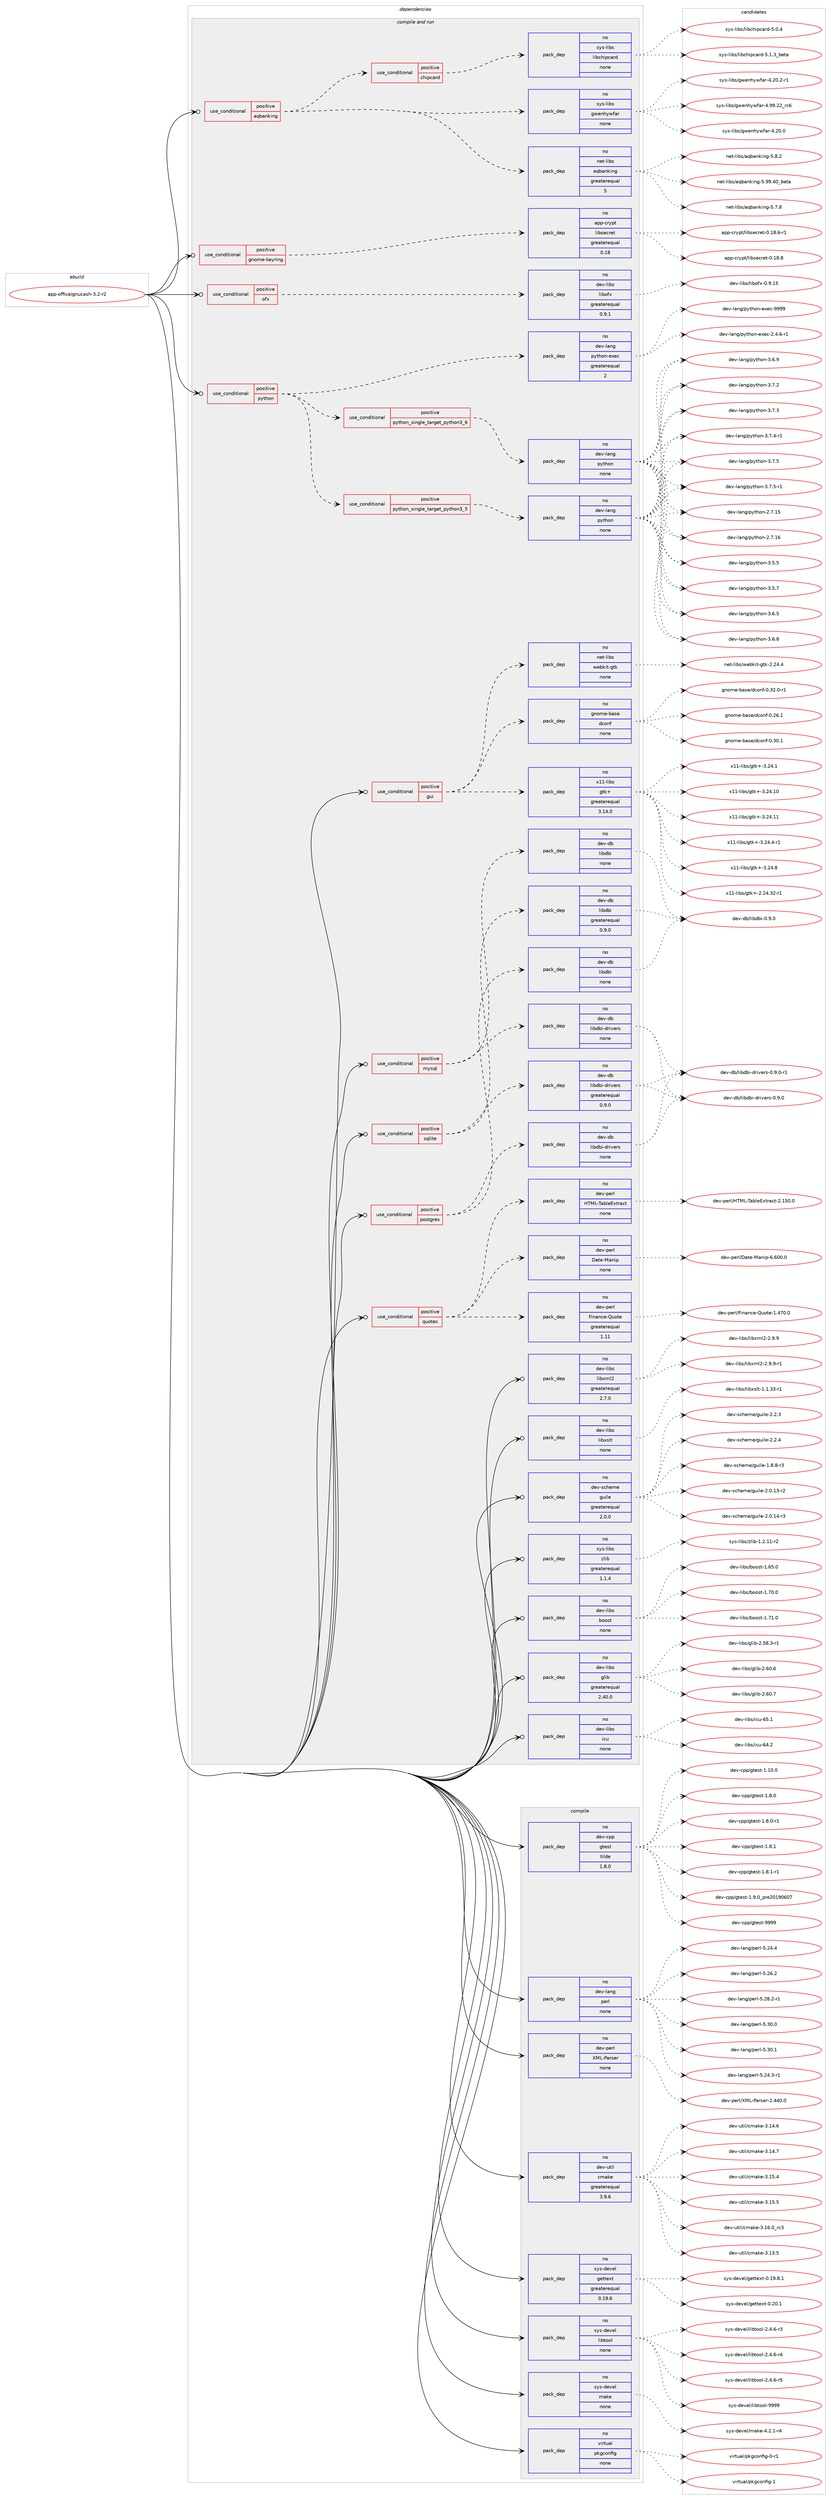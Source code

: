 digraph prolog {

# *************
# Graph options
# *************

newrank=true;
concentrate=true;
compound=true;
graph [rankdir=LR,fontname=Helvetica,fontsize=10,ranksep=1.5];#, ranksep=2.5, nodesep=0.2];
edge  [arrowhead=vee];
node  [fontname=Helvetica,fontsize=10];

# **********
# The ebuild
# **********

subgraph cluster_leftcol {
color=gray;
rank=same;
label=<<i>ebuild</i>>;
id [label="app-office/gnucash-3.2-r2", color=red, width=4, href="../app-office/gnucash-3.2-r2.svg"];
}

# ****************
# The dependencies
# ****************

subgraph cluster_midcol {
color=gray;
label=<<i>dependencies</i>>;
subgraph cluster_compile {
fillcolor="#eeeeee";
style=filled;
label=<<i>compile</i>>;
subgraph pack372991 {
dependency501937 [label=<<TABLE BORDER="0" CELLBORDER="1" CELLSPACING="0" CELLPADDING="4" WIDTH="220"><TR><TD ROWSPAN="6" CELLPADDING="30">pack_dep</TD></TR><TR><TD WIDTH="110">no</TD></TR><TR><TD>dev-cpp</TD></TR><TR><TD>gtest</TD></TR><TR><TD>tilde</TD></TR><TR><TD>1.8.0</TD></TR></TABLE>>, shape=none, color=blue];
}
id:e -> dependency501937:w [weight=20,style="solid",arrowhead="vee"];
subgraph pack372992 {
dependency501938 [label=<<TABLE BORDER="0" CELLBORDER="1" CELLSPACING="0" CELLPADDING="4" WIDTH="220"><TR><TD ROWSPAN="6" CELLPADDING="30">pack_dep</TD></TR><TR><TD WIDTH="110">no</TD></TR><TR><TD>dev-lang</TD></TR><TR><TD>perl</TD></TR><TR><TD>none</TD></TR><TR><TD></TD></TR></TABLE>>, shape=none, color=blue];
}
id:e -> dependency501938:w [weight=20,style="solid",arrowhead="vee"];
subgraph pack372993 {
dependency501939 [label=<<TABLE BORDER="0" CELLBORDER="1" CELLSPACING="0" CELLPADDING="4" WIDTH="220"><TR><TD ROWSPAN="6" CELLPADDING="30">pack_dep</TD></TR><TR><TD WIDTH="110">no</TD></TR><TR><TD>dev-perl</TD></TR><TR><TD>XML-Parser</TD></TR><TR><TD>none</TD></TR><TR><TD></TD></TR></TABLE>>, shape=none, color=blue];
}
id:e -> dependency501939:w [weight=20,style="solid",arrowhead="vee"];
subgraph pack372994 {
dependency501940 [label=<<TABLE BORDER="0" CELLBORDER="1" CELLSPACING="0" CELLPADDING="4" WIDTH="220"><TR><TD ROWSPAN="6" CELLPADDING="30">pack_dep</TD></TR><TR><TD WIDTH="110">no</TD></TR><TR><TD>dev-util</TD></TR><TR><TD>cmake</TD></TR><TR><TD>greaterequal</TD></TR><TR><TD>3.9.6</TD></TR></TABLE>>, shape=none, color=blue];
}
id:e -> dependency501940:w [weight=20,style="solid",arrowhead="vee"];
subgraph pack372995 {
dependency501941 [label=<<TABLE BORDER="0" CELLBORDER="1" CELLSPACING="0" CELLPADDING="4" WIDTH="220"><TR><TD ROWSPAN="6" CELLPADDING="30">pack_dep</TD></TR><TR><TD WIDTH="110">no</TD></TR><TR><TD>sys-devel</TD></TR><TR><TD>gettext</TD></TR><TR><TD>greaterequal</TD></TR><TR><TD>0.19.6</TD></TR></TABLE>>, shape=none, color=blue];
}
id:e -> dependency501941:w [weight=20,style="solid",arrowhead="vee"];
subgraph pack372996 {
dependency501942 [label=<<TABLE BORDER="0" CELLBORDER="1" CELLSPACING="0" CELLPADDING="4" WIDTH="220"><TR><TD ROWSPAN="6" CELLPADDING="30">pack_dep</TD></TR><TR><TD WIDTH="110">no</TD></TR><TR><TD>sys-devel</TD></TR><TR><TD>libtool</TD></TR><TR><TD>none</TD></TR><TR><TD></TD></TR></TABLE>>, shape=none, color=blue];
}
id:e -> dependency501942:w [weight=20,style="solid",arrowhead="vee"];
subgraph pack372997 {
dependency501943 [label=<<TABLE BORDER="0" CELLBORDER="1" CELLSPACING="0" CELLPADDING="4" WIDTH="220"><TR><TD ROWSPAN="6" CELLPADDING="30">pack_dep</TD></TR><TR><TD WIDTH="110">no</TD></TR><TR><TD>sys-devel</TD></TR><TR><TD>make</TD></TR><TR><TD>none</TD></TR><TR><TD></TD></TR></TABLE>>, shape=none, color=blue];
}
id:e -> dependency501943:w [weight=20,style="solid",arrowhead="vee"];
subgraph pack372998 {
dependency501944 [label=<<TABLE BORDER="0" CELLBORDER="1" CELLSPACING="0" CELLPADDING="4" WIDTH="220"><TR><TD ROWSPAN="6" CELLPADDING="30">pack_dep</TD></TR><TR><TD WIDTH="110">no</TD></TR><TR><TD>virtual</TD></TR><TR><TD>pkgconfig</TD></TR><TR><TD>none</TD></TR><TR><TD></TD></TR></TABLE>>, shape=none, color=blue];
}
id:e -> dependency501944:w [weight=20,style="solid",arrowhead="vee"];
}
subgraph cluster_compileandrun {
fillcolor="#eeeeee";
style=filled;
label=<<i>compile and run</i>>;
subgraph cond119867 {
dependency501945 [label=<<TABLE BORDER="0" CELLBORDER="1" CELLSPACING="0" CELLPADDING="4"><TR><TD ROWSPAN="3" CELLPADDING="10">use_conditional</TD></TR><TR><TD>positive</TD></TR><TR><TD>aqbanking</TD></TR></TABLE>>, shape=none, color=red];
subgraph pack372999 {
dependency501946 [label=<<TABLE BORDER="0" CELLBORDER="1" CELLSPACING="0" CELLPADDING="4" WIDTH="220"><TR><TD ROWSPAN="6" CELLPADDING="30">pack_dep</TD></TR><TR><TD WIDTH="110">no</TD></TR><TR><TD>net-libs</TD></TR><TR><TD>aqbanking</TD></TR><TR><TD>greaterequal</TD></TR><TR><TD>5</TD></TR></TABLE>>, shape=none, color=blue];
}
dependency501945:e -> dependency501946:w [weight=20,style="dashed",arrowhead="vee"];
subgraph pack373000 {
dependency501947 [label=<<TABLE BORDER="0" CELLBORDER="1" CELLSPACING="0" CELLPADDING="4" WIDTH="220"><TR><TD ROWSPAN="6" CELLPADDING="30">pack_dep</TD></TR><TR><TD WIDTH="110">no</TD></TR><TR><TD>sys-libs</TD></TR><TR><TD>gwenhywfar</TD></TR><TR><TD>none</TD></TR><TR><TD></TD></TR></TABLE>>, shape=none, color=blue];
}
dependency501945:e -> dependency501947:w [weight=20,style="dashed",arrowhead="vee"];
subgraph cond119868 {
dependency501948 [label=<<TABLE BORDER="0" CELLBORDER="1" CELLSPACING="0" CELLPADDING="4"><TR><TD ROWSPAN="3" CELLPADDING="10">use_conditional</TD></TR><TR><TD>positive</TD></TR><TR><TD>chipcard</TD></TR></TABLE>>, shape=none, color=red];
subgraph pack373001 {
dependency501949 [label=<<TABLE BORDER="0" CELLBORDER="1" CELLSPACING="0" CELLPADDING="4" WIDTH="220"><TR><TD ROWSPAN="6" CELLPADDING="30">pack_dep</TD></TR><TR><TD WIDTH="110">no</TD></TR><TR><TD>sys-libs</TD></TR><TR><TD>libchipcard</TD></TR><TR><TD>none</TD></TR><TR><TD></TD></TR></TABLE>>, shape=none, color=blue];
}
dependency501948:e -> dependency501949:w [weight=20,style="dashed",arrowhead="vee"];
}
dependency501945:e -> dependency501948:w [weight=20,style="dashed",arrowhead="vee"];
}
id:e -> dependency501945:w [weight=20,style="solid",arrowhead="odotvee"];
subgraph cond119869 {
dependency501950 [label=<<TABLE BORDER="0" CELLBORDER="1" CELLSPACING="0" CELLPADDING="4"><TR><TD ROWSPAN="3" CELLPADDING="10">use_conditional</TD></TR><TR><TD>positive</TD></TR><TR><TD>gnome-keyring</TD></TR></TABLE>>, shape=none, color=red];
subgraph pack373002 {
dependency501951 [label=<<TABLE BORDER="0" CELLBORDER="1" CELLSPACING="0" CELLPADDING="4" WIDTH="220"><TR><TD ROWSPAN="6" CELLPADDING="30">pack_dep</TD></TR><TR><TD WIDTH="110">no</TD></TR><TR><TD>app-crypt</TD></TR><TR><TD>libsecret</TD></TR><TR><TD>greaterequal</TD></TR><TR><TD>0.18</TD></TR></TABLE>>, shape=none, color=blue];
}
dependency501950:e -> dependency501951:w [weight=20,style="dashed",arrowhead="vee"];
}
id:e -> dependency501950:w [weight=20,style="solid",arrowhead="odotvee"];
subgraph cond119870 {
dependency501952 [label=<<TABLE BORDER="0" CELLBORDER="1" CELLSPACING="0" CELLPADDING="4"><TR><TD ROWSPAN="3" CELLPADDING="10">use_conditional</TD></TR><TR><TD>positive</TD></TR><TR><TD>gui</TD></TR></TABLE>>, shape=none, color=red];
subgraph pack373003 {
dependency501953 [label=<<TABLE BORDER="0" CELLBORDER="1" CELLSPACING="0" CELLPADDING="4" WIDTH="220"><TR><TD ROWSPAN="6" CELLPADDING="30">pack_dep</TD></TR><TR><TD WIDTH="110">no</TD></TR><TR><TD>gnome-base</TD></TR><TR><TD>dconf</TD></TR><TR><TD>none</TD></TR><TR><TD></TD></TR></TABLE>>, shape=none, color=blue];
}
dependency501952:e -> dependency501953:w [weight=20,style="dashed",arrowhead="vee"];
subgraph pack373004 {
dependency501954 [label=<<TABLE BORDER="0" CELLBORDER="1" CELLSPACING="0" CELLPADDING="4" WIDTH="220"><TR><TD ROWSPAN="6" CELLPADDING="30">pack_dep</TD></TR><TR><TD WIDTH="110">no</TD></TR><TR><TD>net-libs</TD></TR><TR><TD>webkit-gtk</TD></TR><TR><TD>none</TD></TR><TR><TD></TD></TR></TABLE>>, shape=none, color=blue];
}
dependency501952:e -> dependency501954:w [weight=20,style="dashed",arrowhead="vee"];
subgraph pack373005 {
dependency501955 [label=<<TABLE BORDER="0" CELLBORDER="1" CELLSPACING="0" CELLPADDING="4" WIDTH="220"><TR><TD ROWSPAN="6" CELLPADDING="30">pack_dep</TD></TR><TR><TD WIDTH="110">no</TD></TR><TR><TD>x11-libs</TD></TR><TR><TD>gtk+</TD></TR><TR><TD>greaterequal</TD></TR><TR><TD>3.14.0</TD></TR></TABLE>>, shape=none, color=blue];
}
dependency501952:e -> dependency501955:w [weight=20,style="dashed",arrowhead="vee"];
}
id:e -> dependency501952:w [weight=20,style="solid",arrowhead="odotvee"];
subgraph cond119871 {
dependency501956 [label=<<TABLE BORDER="0" CELLBORDER="1" CELLSPACING="0" CELLPADDING="4"><TR><TD ROWSPAN="3" CELLPADDING="10">use_conditional</TD></TR><TR><TD>positive</TD></TR><TR><TD>mysql</TD></TR></TABLE>>, shape=none, color=red];
subgraph pack373006 {
dependency501957 [label=<<TABLE BORDER="0" CELLBORDER="1" CELLSPACING="0" CELLPADDING="4" WIDTH="220"><TR><TD ROWSPAN="6" CELLPADDING="30">pack_dep</TD></TR><TR><TD WIDTH="110">no</TD></TR><TR><TD>dev-db</TD></TR><TR><TD>libdbi</TD></TR><TR><TD>none</TD></TR><TR><TD></TD></TR></TABLE>>, shape=none, color=blue];
}
dependency501956:e -> dependency501957:w [weight=20,style="dashed",arrowhead="vee"];
subgraph pack373007 {
dependency501958 [label=<<TABLE BORDER="0" CELLBORDER="1" CELLSPACING="0" CELLPADDING="4" WIDTH="220"><TR><TD ROWSPAN="6" CELLPADDING="30">pack_dep</TD></TR><TR><TD WIDTH="110">no</TD></TR><TR><TD>dev-db</TD></TR><TR><TD>libdbi-drivers</TD></TR><TR><TD>none</TD></TR><TR><TD></TD></TR></TABLE>>, shape=none, color=blue];
}
dependency501956:e -> dependency501958:w [weight=20,style="dashed",arrowhead="vee"];
}
id:e -> dependency501956:w [weight=20,style="solid",arrowhead="odotvee"];
subgraph cond119872 {
dependency501959 [label=<<TABLE BORDER="0" CELLBORDER="1" CELLSPACING="0" CELLPADDING="4"><TR><TD ROWSPAN="3" CELLPADDING="10">use_conditional</TD></TR><TR><TD>positive</TD></TR><TR><TD>ofx</TD></TR></TABLE>>, shape=none, color=red];
subgraph pack373008 {
dependency501960 [label=<<TABLE BORDER="0" CELLBORDER="1" CELLSPACING="0" CELLPADDING="4" WIDTH="220"><TR><TD ROWSPAN="6" CELLPADDING="30">pack_dep</TD></TR><TR><TD WIDTH="110">no</TD></TR><TR><TD>dev-libs</TD></TR><TR><TD>libofx</TD></TR><TR><TD>greaterequal</TD></TR><TR><TD>0.9.1</TD></TR></TABLE>>, shape=none, color=blue];
}
dependency501959:e -> dependency501960:w [weight=20,style="dashed",arrowhead="vee"];
}
id:e -> dependency501959:w [weight=20,style="solid",arrowhead="odotvee"];
subgraph cond119873 {
dependency501961 [label=<<TABLE BORDER="0" CELLBORDER="1" CELLSPACING="0" CELLPADDING="4"><TR><TD ROWSPAN="3" CELLPADDING="10">use_conditional</TD></TR><TR><TD>positive</TD></TR><TR><TD>postgres</TD></TR></TABLE>>, shape=none, color=red];
subgraph pack373009 {
dependency501962 [label=<<TABLE BORDER="0" CELLBORDER="1" CELLSPACING="0" CELLPADDING="4" WIDTH="220"><TR><TD ROWSPAN="6" CELLPADDING="30">pack_dep</TD></TR><TR><TD WIDTH="110">no</TD></TR><TR><TD>dev-db</TD></TR><TR><TD>libdbi</TD></TR><TR><TD>none</TD></TR><TR><TD></TD></TR></TABLE>>, shape=none, color=blue];
}
dependency501961:e -> dependency501962:w [weight=20,style="dashed",arrowhead="vee"];
subgraph pack373010 {
dependency501963 [label=<<TABLE BORDER="0" CELLBORDER="1" CELLSPACING="0" CELLPADDING="4" WIDTH="220"><TR><TD ROWSPAN="6" CELLPADDING="30">pack_dep</TD></TR><TR><TD WIDTH="110">no</TD></TR><TR><TD>dev-db</TD></TR><TR><TD>libdbi-drivers</TD></TR><TR><TD>none</TD></TR><TR><TD></TD></TR></TABLE>>, shape=none, color=blue];
}
dependency501961:e -> dependency501963:w [weight=20,style="dashed",arrowhead="vee"];
}
id:e -> dependency501961:w [weight=20,style="solid",arrowhead="odotvee"];
subgraph cond119874 {
dependency501964 [label=<<TABLE BORDER="0" CELLBORDER="1" CELLSPACING="0" CELLPADDING="4"><TR><TD ROWSPAN="3" CELLPADDING="10">use_conditional</TD></TR><TR><TD>positive</TD></TR><TR><TD>python</TD></TR></TABLE>>, shape=none, color=red];
subgraph cond119875 {
dependency501965 [label=<<TABLE BORDER="0" CELLBORDER="1" CELLSPACING="0" CELLPADDING="4"><TR><TD ROWSPAN="3" CELLPADDING="10">use_conditional</TD></TR><TR><TD>positive</TD></TR><TR><TD>python_single_target_python3_5</TD></TR></TABLE>>, shape=none, color=red];
subgraph pack373011 {
dependency501966 [label=<<TABLE BORDER="0" CELLBORDER="1" CELLSPACING="0" CELLPADDING="4" WIDTH="220"><TR><TD ROWSPAN="6" CELLPADDING="30">pack_dep</TD></TR><TR><TD WIDTH="110">no</TD></TR><TR><TD>dev-lang</TD></TR><TR><TD>python</TD></TR><TR><TD>none</TD></TR><TR><TD></TD></TR></TABLE>>, shape=none, color=blue];
}
dependency501965:e -> dependency501966:w [weight=20,style="dashed",arrowhead="vee"];
}
dependency501964:e -> dependency501965:w [weight=20,style="dashed",arrowhead="vee"];
subgraph cond119876 {
dependency501967 [label=<<TABLE BORDER="0" CELLBORDER="1" CELLSPACING="0" CELLPADDING="4"><TR><TD ROWSPAN="3" CELLPADDING="10">use_conditional</TD></TR><TR><TD>positive</TD></TR><TR><TD>python_single_target_python3_6</TD></TR></TABLE>>, shape=none, color=red];
subgraph pack373012 {
dependency501968 [label=<<TABLE BORDER="0" CELLBORDER="1" CELLSPACING="0" CELLPADDING="4" WIDTH="220"><TR><TD ROWSPAN="6" CELLPADDING="30">pack_dep</TD></TR><TR><TD WIDTH="110">no</TD></TR><TR><TD>dev-lang</TD></TR><TR><TD>python</TD></TR><TR><TD>none</TD></TR><TR><TD></TD></TR></TABLE>>, shape=none, color=blue];
}
dependency501967:e -> dependency501968:w [weight=20,style="dashed",arrowhead="vee"];
}
dependency501964:e -> dependency501967:w [weight=20,style="dashed",arrowhead="vee"];
subgraph pack373013 {
dependency501969 [label=<<TABLE BORDER="0" CELLBORDER="1" CELLSPACING="0" CELLPADDING="4" WIDTH="220"><TR><TD ROWSPAN="6" CELLPADDING="30">pack_dep</TD></TR><TR><TD WIDTH="110">no</TD></TR><TR><TD>dev-lang</TD></TR><TR><TD>python-exec</TD></TR><TR><TD>greaterequal</TD></TR><TR><TD>2</TD></TR></TABLE>>, shape=none, color=blue];
}
dependency501964:e -> dependency501969:w [weight=20,style="dashed",arrowhead="vee"];
}
id:e -> dependency501964:w [weight=20,style="solid",arrowhead="odotvee"];
subgraph cond119877 {
dependency501970 [label=<<TABLE BORDER="0" CELLBORDER="1" CELLSPACING="0" CELLPADDING="4"><TR><TD ROWSPAN="3" CELLPADDING="10">use_conditional</TD></TR><TR><TD>positive</TD></TR><TR><TD>quotes</TD></TR></TABLE>>, shape=none, color=red];
subgraph pack373014 {
dependency501971 [label=<<TABLE BORDER="0" CELLBORDER="1" CELLSPACING="0" CELLPADDING="4" WIDTH="220"><TR><TD ROWSPAN="6" CELLPADDING="30">pack_dep</TD></TR><TR><TD WIDTH="110">no</TD></TR><TR><TD>dev-perl</TD></TR><TR><TD>Finance-Quote</TD></TR><TR><TD>greaterequal</TD></TR><TR><TD>1.11</TD></TR></TABLE>>, shape=none, color=blue];
}
dependency501970:e -> dependency501971:w [weight=20,style="dashed",arrowhead="vee"];
subgraph pack373015 {
dependency501972 [label=<<TABLE BORDER="0" CELLBORDER="1" CELLSPACING="0" CELLPADDING="4" WIDTH="220"><TR><TD ROWSPAN="6" CELLPADDING="30">pack_dep</TD></TR><TR><TD WIDTH="110">no</TD></TR><TR><TD>dev-perl</TD></TR><TR><TD>Date-Manip</TD></TR><TR><TD>none</TD></TR><TR><TD></TD></TR></TABLE>>, shape=none, color=blue];
}
dependency501970:e -> dependency501972:w [weight=20,style="dashed",arrowhead="vee"];
subgraph pack373016 {
dependency501973 [label=<<TABLE BORDER="0" CELLBORDER="1" CELLSPACING="0" CELLPADDING="4" WIDTH="220"><TR><TD ROWSPAN="6" CELLPADDING="30">pack_dep</TD></TR><TR><TD WIDTH="110">no</TD></TR><TR><TD>dev-perl</TD></TR><TR><TD>HTML-TableExtract</TD></TR><TR><TD>none</TD></TR><TR><TD></TD></TR></TABLE>>, shape=none, color=blue];
}
dependency501970:e -> dependency501973:w [weight=20,style="dashed",arrowhead="vee"];
}
id:e -> dependency501970:w [weight=20,style="solid",arrowhead="odotvee"];
subgraph cond119878 {
dependency501974 [label=<<TABLE BORDER="0" CELLBORDER="1" CELLSPACING="0" CELLPADDING="4"><TR><TD ROWSPAN="3" CELLPADDING="10">use_conditional</TD></TR><TR><TD>positive</TD></TR><TR><TD>sqlite</TD></TR></TABLE>>, shape=none, color=red];
subgraph pack373017 {
dependency501975 [label=<<TABLE BORDER="0" CELLBORDER="1" CELLSPACING="0" CELLPADDING="4" WIDTH="220"><TR><TD ROWSPAN="6" CELLPADDING="30">pack_dep</TD></TR><TR><TD WIDTH="110">no</TD></TR><TR><TD>dev-db</TD></TR><TR><TD>libdbi</TD></TR><TR><TD>greaterequal</TD></TR><TR><TD>0.9.0</TD></TR></TABLE>>, shape=none, color=blue];
}
dependency501974:e -> dependency501975:w [weight=20,style="dashed",arrowhead="vee"];
subgraph pack373018 {
dependency501976 [label=<<TABLE BORDER="0" CELLBORDER="1" CELLSPACING="0" CELLPADDING="4" WIDTH="220"><TR><TD ROWSPAN="6" CELLPADDING="30">pack_dep</TD></TR><TR><TD WIDTH="110">no</TD></TR><TR><TD>dev-db</TD></TR><TR><TD>libdbi-drivers</TD></TR><TR><TD>greaterequal</TD></TR><TR><TD>0.9.0</TD></TR></TABLE>>, shape=none, color=blue];
}
dependency501974:e -> dependency501976:w [weight=20,style="dashed",arrowhead="vee"];
}
id:e -> dependency501974:w [weight=20,style="solid",arrowhead="odotvee"];
subgraph pack373019 {
dependency501977 [label=<<TABLE BORDER="0" CELLBORDER="1" CELLSPACING="0" CELLPADDING="4" WIDTH="220"><TR><TD ROWSPAN="6" CELLPADDING="30">pack_dep</TD></TR><TR><TD WIDTH="110">no</TD></TR><TR><TD>dev-libs</TD></TR><TR><TD>boost</TD></TR><TR><TD>none</TD></TR><TR><TD></TD></TR></TABLE>>, shape=none, color=blue];
}
id:e -> dependency501977:w [weight=20,style="solid",arrowhead="odotvee"];
subgraph pack373020 {
dependency501978 [label=<<TABLE BORDER="0" CELLBORDER="1" CELLSPACING="0" CELLPADDING="4" WIDTH="220"><TR><TD ROWSPAN="6" CELLPADDING="30">pack_dep</TD></TR><TR><TD WIDTH="110">no</TD></TR><TR><TD>dev-libs</TD></TR><TR><TD>glib</TD></TR><TR><TD>greaterequal</TD></TR><TR><TD>2.40.0</TD></TR></TABLE>>, shape=none, color=blue];
}
id:e -> dependency501978:w [weight=20,style="solid",arrowhead="odotvee"];
subgraph pack373021 {
dependency501979 [label=<<TABLE BORDER="0" CELLBORDER="1" CELLSPACING="0" CELLPADDING="4" WIDTH="220"><TR><TD ROWSPAN="6" CELLPADDING="30">pack_dep</TD></TR><TR><TD WIDTH="110">no</TD></TR><TR><TD>dev-libs</TD></TR><TR><TD>icu</TD></TR><TR><TD>none</TD></TR><TR><TD></TD></TR></TABLE>>, shape=none, color=blue];
}
id:e -> dependency501979:w [weight=20,style="solid",arrowhead="odotvee"];
subgraph pack373022 {
dependency501980 [label=<<TABLE BORDER="0" CELLBORDER="1" CELLSPACING="0" CELLPADDING="4" WIDTH="220"><TR><TD ROWSPAN="6" CELLPADDING="30">pack_dep</TD></TR><TR><TD WIDTH="110">no</TD></TR><TR><TD>dev-libs</TD></TR><TR><TD>libxml2</TD></TR><TR><TD>greaterequal</TD></TR><TR><TD>2.7.0</TD></TR></TABLE>>, shape=none, color=blue];
}
id:e -> dependency501980:w [weight=20,style="solid",arrowhead="odotvee"];
subgraph pack373023 {
dependency501981 [label=<<TABLE BORDER="0" CELLBORDER="1" CELLSPACING="0" CELLPADDING="4" WIDTH="220"><TR><TD ROWSPAN="6" CELLPADDING="30">pack_dep</TD></TR><TR><TD WIDTH="110">no</TD></TR><TR><TD>dev-libs</TD></TR><TR><TD>libxslt</TD></TR><TR><TD>none</TD></TR><TR><TD></TD></TR></TABLE>>, shape=none, color=blue];
}
id:e -> dependency501981:w [weight=20,style="solid",arrowhead="odotvee"];
subgraph pack373024 {
dependency501982 [label=<<TABLE BORDER="0" CELLBORDER="1" CELLSPACING="0" CELLPADDING="4" WIDTH="220"><TR><TD ROWSPAN="6" CELLPADDING="30">pack_dep</TD></TR><TR><TD WIDTH="110">no</TD></TR><TR><TD>dev-scheme</TD></TR><TR><TD>guile</TD></TR><TR><TD>greaterequal</TD></TR><TR><TD>2.0.0</TD></TR></TABLE>>, shape=none, color=blue];
}
id:e -> dependency501982:w [weight=20,style="solid",arrowhead="odotvee"];
subgraph pack373025 {
dependency501983 [label=<<TABLE BORDER="0" CELLBORDER="1" CELLSPACING="0" CELLPADDING="4" WIDTH="220"><TR><TD ROWSPAN="6" CELLPADDING="30">pack_dep</TD></TR><TR><TD WIDTH="110">no</TD></TR><TR><TD>sys-libs</TD></TR><TR><TD>zlib</TD></TR><TR><TD>greaterequal</TD></TR><TR><TD>1.1.4</TD></TR></TABLE>>, shape=none, color=blue];
}
id:e -> dependency501983:w [weight=20,style="solid",arrowhead="odotvee"];
}
subgraph cluster_run {
fillcolor="#eeeeee";
style=filled;
label=<<i>run</i>>;
}
}

# **************
# The candidates
# **************

subgraph cluster_choices {
rank=same;
color=gray;
label=<<i>candidates</i>>;

subgraph choice372991 {
color=black;
nodesep=1;
choice10010111845991121124710311610111511645494649484648 [label="dev-cpp/gtest-1.10.0", color=red, width=4,href="../dev-cpp/gtest-1.10.0.svg"];
choice100101118459911211247103116101115116454946564648 [label="dev-cpp/gtest-1.8.0", color=red, width=4,href="../dev-cpp/gtest-1.8.0.svg"];
choice1001011184599112112471031161011151164549465646484511449 [label="dev-cpp/gtest-1.8.0-r1", color=red, width=4,href="../dev-cpp/gtest-1.8.0-r1.svg"];
choice100101118459911211247103116101115116454946564649 [label="dev-cpp/gtest-1.8.1", color=red, width=4,href="../dev-cpp/gtest-1.8.1.svg"];
choice1001011184599112112471031161011151164549465646494511449 [label="dev-cpp/gtest-1.8.1-r1", color=red, width=4,href="../dev-cpp/gtest-1.8.1-r1.svg"];
choice100101118459911211247103116101115116454946574648951121141015048495748544855 [label="dev-cpp/gtest-1.9.0_pre20190607", color=red, width=4,href="../dev-cpp/gtest-1.9.0_pre20190607.svg"];
choice1001011184599112112471031161011151164557575757 [label="dev-cpp/gtest-9999", color=red, width=4,href="../dev-cpp/gtest-9999.svg"];
dependency501937:e -> choice10010111845991121124710311610111511645494649484648:w [style=dotted,weight="100"];
dependency501937:e -> choice100101118459911211247103116101115116454946564648:w [style=dotted,weight="100"];
dependency501937:e -> choice1001011184599112112471031161011151164549465646484511449:w [style=dotted,weight="100"];
dependency501937:e -> choice100101118459911211247103116101115116454946564649:w [style=dotted,weight="100"];
dependency501937:e -> choice1001011184599112112471031161011151164549465646494511449:w [style=dotted,weight="100"];
dependency501937:e -> choice100101118459911211247103116101115116454946574648951121141015048495748544855:w [style=dotted,weight="100"];
dependency501937:e -> choice1001011184599112112471031161011151164557575757:w [style=dotted,weight="100"];
}
subgraph choice372992 {
color=black;
nodesep=1;
choice100101118451089711010347112101114108455346505246514511449 [label="dev-lang/perl-5.24.3-r1", color=red, width=4,href="../dev-lang/perl-5.24.3-r1.svg"];
choice10010111845108971101034711210111410845534650524652 [label="dev-lang/perl-5.24.4", color=red, width=4,href="../dev-lang/perl-5.24.4.svg"];
choice10010111845108971101034711210111410845534650544650 [label="dev-lang/perl-5.26.2", color=red, width=4,href="../dev-lang/perl-5.26.2.svg"];
choice100101118451089711010347112101114108455346505646504511449 [label="dev-lang/perl-5.28.2-r1", color=red, width=4,href="../dev-lang/perl-5.28.2-r1.svg"];
choice10010111845108971101034711210111410845534651484648 [label="dev-lang/perl-5.30.0", color=red, width=4,href="../dev-lang/perl-5.30.0.svg"];
choice10010111845108971101034711210111410845534651484649 [label="dev-lang/perl-5.30.1", color=red, width=4,href="../dev-lang/perl-5.30.1.svg"];
dependency501938:e -> choice100101118451089711010347112101114108455346505246514511449:w [style=dotted,weight="100"];
dependency501938:e -> choice10010111845108971101034711210111410845534650524652:w [style=dotted,weight="100"];
dependency501938:e -> choice10010111845108971101034711210111410845534650544650:w [style=dotted,weight="100"];
dependency501938:e -> choice100101118451089711010347112101114108455346505646504511449:w [style=dotted,weight="100"];
dependency501938:e -> choice10010111845108971101034711210111410845534651484648:w [style=dotted,weight="100"];
dependency501938:e -> choice10010111845108971101034711210111410845534651484649:w [style=dotted,weight="100"];
}
subgraph choice372993 {
color=black;
nodesep=1;
choice10010111845112101114108478877764580971141151011144550465252484648 [label="dev-perl/XML-Parser-2.440.0", color=red, width=4,href="../dev-perl/XML-Parser-2.440.0.svg"];
dependency501939:e -> choice10010111845112101114108478877764580971141151011144550465252484648:w [style=dotted,weight="100"];
}
subgraph choice372994 {
color=black;
nodesep=1;
choice1001011184511711610510847991099710710145514649514653 [label="dev-util/cmake-3.13.5", color=red, width=4,href="../dev-util/cmake-3.13.5.svg"];
choice1001011184511711610510847991099710710145514649524654 [label="dev-util/cmake-3.14.6", color=red, width=4,href="../dev-util/cmake-3.14.6.svg"];
choice1001011184511711610510847991099710710145514649524655 [label="dev-util/cmake-3.14.7", color=red, width=4,href="../dev-util/cmake-3.14.7.svg"];
choice1001011184511711610510847991099710710145514649534652 [label="dev-util/cmake-3.15.4", color=red, width=4,href="../dev-util/cmake-3.15.4.svg"];
choice1001011184511711610510847991099710710145514649534653 [label="dev-util/cmake-3.15.5", color=red, width=4,href="../dev-util/cmake-3.15.5.svg"];
choice1001011184511711610510847991099710710145514649544648951149951 [label="dev-util/cmake-3.16.0_rc3", color=red, width=4,href="../dev-util/cmake-3.16.0_rc3.svg"];
dependency501940:e -> choice1001011184511711610510847991099710710145514649514653:w [style=dotted,weight="100"];
dependency501940:e -> choice1001011184511711610510847991099710710145514649524654:w [style=dotted,weight="100"];
dependency501940:e -> choice1001011184511711610510847991099710710145514649524655:w [style=dotted,weight="100"];
dependency501940:e -> choice1001011184511711610510847991099710710145514649534652:w [style=dotted,weight="100"];
dependency501940:e -> choice1001011184511711610510847991099710710145514649534653:w [style=dotted,weight="100"];
dependency501940:e -> choice1001011184511711610510847991099710710145514649544648951149951:w [style=dotted,weight="100"];
}
subgraph choice372995 {
color=black;
nodesep=1;
choice1151211154510010111810110847103101116116101120116454846495746564649 [label="sys-devel/gettext-0.19.8.1", color=red, width=4,href="../sys-devel/gettext-0.19.8.1.svg"];
choice115121115451001011181011084710310111611610112011645484650484649 [label="sys-devel/gettext-0.20.1", color=red, width=4,href="../sys-devel/gettext-0.20.1.svg"];
dependency501941:e -> choice1151211154510010111810110847103101116116101120116454846495746564649:w [style=dotted,weight="100"];
dependency501941:e -> choice115121115451001011181011084710310111611610112011645484650484649:w [style=dotted,weight="100"];
}
subgraph choice372996 {
color=black;
nodesep=1;
choice1151211154510010111810110847108105981161111111084550465246544511451 [label="sys-devel/libtool-2.4.6-r3", color=red, width=4,href="../sys-devel/libtool-2.4.6-r3.svg"];
choice1151211154510010111810110847108105981161111111084550465246544511452 [label="sys-devel/libtool-2.4.6-r4", color=red, width=4,href="../sys-devel/libtool-2.4.6-r4.svg"];
choice1151211154510010111810110847108105981161111111084550465246544511453 [label="sys-devel/libtool-2.4.6-r5", color=red, width=4,href="../sys-devel/libtool-2.4.6-r5.svg"];
choice1151211154510010111810110847108105981161111111084557575757 [label="sys-devel/libtool-9999", color=red, width=4,href="../sys-devel/libtool-9999.svg"];
dependency501942:e -> choice1151211154510010111810110847108105981161111111084550465246544511451:w [style=dotted,weight="100"];
dependency501942:e -> choice1151211154510010111810110847108105981161111111084550465246544511452:w [style=dotted,weight="100"];
dependency501942:e -> choice1151211154510010111810110847108105981161111111084550465246544511453:w [style=dotted,weight="100"];
dependency501942:e -> choice1151211154510010111810110847108105981161111111084557575757:w [style=dotted,weight="100"];
}
subgraph choice372997 {
color=black;
nodesep=1;
choice1151211154510010111810110847109971071014552465046494511452 [label="sys-devel/make-4.2.1-r4", color=red, width=4,href="../sys-devel/make-4.2.1-r4.svg"];
dependency501943:e -> choice1151211154510010111810110847109971071014552465046494511452:w [style=dotted,weight="100"];
}
subgraph choice372998 {
color=black;
nodesep=1;
choice11810511411611797108471121071039911111010210510345484511449 [label="virtual/pkgconfig-0-r1", color=red, width=4,href="../virtual/pkgconfig-0-r1.svg"];
choice1181051141161179710847112107103991111101021051034549 [label="virtual/pkgconfig-1", color=red, width=4,href="../virtual/pkgconfig-1.svg"];
dependency501944:e -> choice11810511411611797108471121071039911111010210510345484511449:w [style=dotted,weight="100"];
dependency501944:e -> choice1181051141161179710847112107103991111101021051034549:w [style=dotted,weight="100"];
}
subgraph choice372999 {
color=black;
nodesep=1;
choice110101116451081059811547971139897110107105110103455346554656 [label="net-libs/aqbanking-5.7.8", color=red, width=4,href="../net-libs/aqbanking-5.7.8.svg"];
choice110101116451081059811547971139897110107105110103455346564650 [label="net-libs/aqbanking-5.8.2", color=red, width=4,href="../net-libs/aqbanking-5.8.2.svg"];
choice1101011164510810598115479711398971101071051101034553465757465248959810111697 [label="net-libs/aqbanking-5.99.40_beta", color=red, width=4,href="../net-libs/aqbanking-5.99.40_beta.svg"];
dependency501946:e -> choice110101116451081059811547971139897110107105110103455346554656:w [style=dotted,weight="100"];
dependency501946:e -> choice110101116451081059811547971139897110107105110103455346564650:w [style=dotted,weight="100"];
dependency501946:e -> choice1101011164510810598115479711398971101071051101034553465757465248959810111697:w [style=dotted,weight="100"];
}
subgraph choice373000 {
color=black;
nodesep=1;
choice1151211154510810598115471031191011101041211191029711445524650484648 [label="sys-libs/gwenhywfar-4.20.0", color=red, width=4,href="../sys-libs/gwenhywfar-4.20.0.svg"];
choice11512111545108105981154710311910111010412111910297114455246504846504511449 [label="sys-libs/gwenhywfar-4.20.2-r1", color=red, width=4,href="../sys-libs/gwenhywfar-4.20.2-r1.svg"];
choice115121115451081059811547103119101110104121119102971144552465757465050951149954 [label="sys-libs/gwenhywfar-4.99.22_rc6", color=red, width=4,href="../sys-libs/gwenhywfar-4.99.22_rc6.svg"];
dependency501947:e -> choice1151211154510810598115471031191011101041211191029711445524650484648:w [style=dotted,weight="100"];
dependency501947:e -> choice11512111545108105981154710311910111010412111910297114455246504846504511449:w [style=dotted,weight="100"];
dependency501947:e -> choice115121115451081059811547103119101110104121119102971144552465757465050951149954:w [style=dotted,weight="100"];
}
subgraph choice373001 {
color=black;
nodesep=1;
choice11512111545108105981154710810598991041051129997114100455346484652 [label="sys-libs/libchipcard-5.0.4", color=red, width=4,href="../sys-libs/libchipcard-5.0.4.svg"];
choice11512111545108105981154710810598991041051129997114100455346494651959810111697 [label="sys-libs/libchipcard-5.1.3_beta", color=red, width=4,href="../sys-libs/libchipcard-5.1.3_beta.svg"];
dependency501949:e -> choice11512111545108105981154710810598991041051129997114100455346484652:w [style=dotted,weight="100"];
dependency501949:e -> choice11512111545108105981154710810598991041051129997114100455346494651959810111697:w [style=dotted,weight="100"];
}
subgraph choice373002 {
color=black;
nodesep=1;
choice971121124599114121112116471081059811510199114101116454846495646544511449 [label="app-crypt/libsecret-0.18.6-r1", color=red, width=4,href="../app-crypt/libsecret-0.18.6-r1.svg"];
choice97112112459911412111211647108105981151019911410111645484649564656 [label="app-crypt/libsecret-0.18.8", color=red, width=4,href="../app-crypt/libsecret-0.18.8.svg"];
dependency501951:e -> choice971121124599114121112116471081059811510199114101116454846495646544511449:w [style=dotted,weight="100"];
dependency501951:e -> choice97112112459911412111211647108105981151019911410111645484649564656:w [style=dotted,weight="100"];
}
subgraph choice373003 {
color=black;
nodesep=1;
choice103110111109101459897115101471009911111010245484650544649 [label="gnome-base/dconf-0.26.1", color=red, width=4,href="../gnome-base/dconf-0.26.1.svg"];
choice103110111109101459897115101471009911111010245484651484649 [label="gnome-base/dconf-0.30.1", color=red, width=4,href="../gnome-base/dconf-0.30.1.svg"];
choice1031101111091014598971151014710099111110102454846515046484511449 [label="gnome-base/dconf-0.32.0-r1", color=red, width=4,href="../gnome-base/dconf-0.32.0-r1.svg"];
dependency501953:e -> choice103110111109101459897115101471009911111010245484650544649:w [style=dotted,weight="100"];
dependency501953:e -> choice103110111109101459897115101471009911111010245484651484649:w [style=dotted,weight="100"];
dependency501953:e -> choice1031101111091014598971151014710099111110102454846515046484511449:w [style=dotted,weight="100"];
}
subgraph choice373004 {
color=black;
nodesep=1;
choice110101116451081059811547119101981071051164510311610745504650524652 [label="net-libs/webkit-gtk-2.24.4", color=red, width=4,href="../net-libs/webkit-gtk-2.24.4.svg"];
dependency501954:e -> choice110101116451081059811547119101981071051164510311610745504650524652:w [style=dotted,weight="100"];
}
subgraph choice373005 {
color=black;
nodesep=1;
choice12049494510810598115471031161074345504650524651504511449 [label="x11-libs/gtk+-2.24.32-r1", color=red, width=4,href="../x11-libs/gtk+-2.24.32-r1.svg"];
choice12049494510810598115471031161074345514650524649 [label="x11-libs/gtk+-3.24.1", color=red, width=4,href="../x11-libs/gtk+-3.24.1.svg"];
choice1204949451081059811547103116107434551465052464948 [label="x11-libs/gtk+-3.24.10", color=red, width=4,href="../x11-libs/gtk+-3.24.10.svg"];
choice1204949451081059811547103116107434551465052464949 [label="x11-libs/gtk+-3.24.11", color=red, width=4,href="../x11-libs/gtk+-3.24.11.svg"];
choice120494945108105981154710311610743455146505246524511449 [label="x11-libs/gtk+-3.24.4-r1", color=red, width=4,href="../x11-libs/gtk+-3.24.4-r1.svg"];
choice12049494510810598115471031161074345514650524656 [label="x11-libs/gtk+-3.24.8", color=red, width=4,href="../x11-libs/gtk+-3.24.8.svg"];
dependency501955:e -> choice12049494510810598115471031161074345504650524651504511449:w [style=dotted,weight="100"];
dependency501955:e -> choice12049494510810598115471031161074345514650524649:w [style=dotted,weight="100"];
dependency501955:e -> choice1204949451081059811547103116107434551465052464948:w [style=dotted,weight="100"];
dependency501955:e -> choice1204949451081059811547103116107434551465052464949:w [style=dotted,weight="100"];
dependency501955:e -> choice120494945108105981154710311610743455146505246524511449:w [style=dotted,weight="100"];
dependency501955:e -> choice12049494510810598115471031161074345514650524656:w [style=dotted,weight="100"];
}
subgraph choice373006 {
color=black;
nodesep=1;
choice1001011184510098471081059810098105454846574648 [label="dev-db/libdbi-0.9.0", color=red, width=4,href="../dev-db/libdbi-0.9.0.svg"];
dependency501957:e -> choice1001011184510098471081059810098105454846574648:w [style=dotted,weight="100"];
}
subgraph choice373007 {
color=black;
nodesep=1;
choice100101118451009847108105981009810545100114105118101114115454846574648 [label="dev-db/libdbi-drivers-0.9.0", color=red, width=4,href="../dev-db/libdbi-drivers-0.9.0.svg"];
choice1001011184510098471081059810098105451001141051181011141154548465746484511449 [label="dev-db/libdbi-drivers-0.9.0-r1", color=red, width=4,href="../dev-db/libdbi-drivers-0.9.0-r1.svg"];
dependency501958:e -> choice100101118451009847108105981009810545100114105118101114115454846574648:w [style=dotted,weight="100"];
dependency501958:e -> choice1001011184510098471081059810098105451001141051181011141154548465746484511449:w [style=dotted,weight="100"];
}
subgraph choice373008 {
color=black;
nodesep=1;
choice1001011184510810598115471081059811110212045484657464953 [label="dev-libs/libofx-0.9.15", color=red, width=4,href="../dev-libs/libofx-0.9.15.svg"];
dependency501960:e -> choice1001011184510810598115471081059811110212045484657464953:w [style=dotted,weight="100"];
}
subgraph choice373009 {
color=black;
nodesep=1;
choice1001011184510098471081059810098105454846574648 [label="dev-db/libdbi-0.9.0", color=red, width=4,href="../dev-db/libdbi-0.9.0.svg"];
dependency501962:e -> choice1001011184510098471081059810098105454846574648:w [style=dotted,weight="100"];
}
subgraph choice373010 {
color=black;
nodesep=1;
choice100101118451009847108105981009810545100114105118101114115454846574648 [label="dev-db/libdbi-drivers-0.9.0", color=red, width=4,href="../dev-db/libdbi-drivers-0.9.0.svg"];
choice1001011184510098471081059810098105451001141051181011141154548465746484511449 [label="dev-db/libdbi-drivers-0.9.0-r1", color=red, width=4,href="../dev-db/libdbi-drivers-0.9.0-r1.svg"];
dependency501963:e -> choice100101118451009847108105981009810545100114105118101114115454846574648:w [style=dotted,weight="100"];
dependency501963:e -> choice1001011184510098471081059810098105451001141051181011141154548465746484511449:w [style=dotted,weight="100"];
}
subgraph choice373011 {
color=black;
nodesep=1;
choice10010111845108971101034711212111610411111045504655464953 [label="dev-lang/python-2.7.15", color=red, width=4,href="../dev-lang/python-2.7.15.svg"];
choice10010111845108971101034711212111610411111045504655464954 [label="dev-lang/python-2.7.16", color=red, width=4,href="../dev-lang/python-2.7.16.svg"];
choice100101118451089711010347112121116104111110455146534653 [label="dev-lang/python-3.5.5", color=red, width=4,href="../dev-lang/python-3.5.5.svg"];
choice100101118451089711010347112121116104111110455146534655 [label="dev-lang/python-3.5.7", color=red, width=4,href="../dev-lang/python-3.5.7.svg"];
choice100101118451089711010347112121116104111110455146544653 [label="dev-lang/python-3.6.5", color=red, width=4,href="../dev-lang/python-3.6.5.svg"];
choice100101118451089711010347112121116104111110455146544656 [label="dev-lang/python-3.6.8", color=red, width=4,href="../dev-lang/python-3.6.8.svg"];
choice100101118451089711010347112121116104111110455146544657 [label="dev-lang/python-3.6.9", color=red, width=4,href="../dev-lang/python-3.6.9.svg"];
choice100101118451089711010347112121116104111110455146554650 [label="dev-lang/python-3.7.2", color=red, width=4,href="../dev-lang/python-3.7.2.svg"];
choice100101118451089711010347112121116104111110455146554651 [label="dev-lang/python-3.7.3", color=red, width=4,href="../dev-lang/python-3.7.3.svg"];
choice1001011184510897110103471121211161041111104551465546524511449 [label="dev-lang/python-3.7.4-r1", color=red, width=4,href="../dev-lang/python-3.7.4-r1.svg"];
choice100101118451089711010347112121116104111110455146554653 [label="dev-lang/python-3.7.5", color=red, width=4,href="../dev-lang/python-3.7.5.svg"];
choice1001011184510897110103471121211161041111104551465546534511449 [label="dev-lang/python-3.7.5-r1", color=red, width=4,href="../dev-lang/python-3.7.5-r1.svg"];
dependency501966:e -> choice10010111845108971101034711212111610411111045504655464953:w [style=dotted,weight="100"];
dependency501966:e -> choice10010111845108971101034711212111610411111045504655464954:w [style=dotted,weight="100"];
dependency501966:e -> choice100101118451089711010347112121116104111110455146534653:w [style=dotted,weight="100"];
dependency501966:e -> choice100101118451089711010347112121116104111110455146534655:w [style=dotted,weight="100"];
dependency501966:e -> choice100101118451089711010347112121116104111110455146544653:w [style=dotted,weight="100"];
dependency501966:e -> choice100101118451089711010347112121116104111110455146544656:w [style=dotted,weight="100"];
dependency501966:e -> choice100101118451089711010347112121116104111110455146544657:w [style=dotted,weight="100"];
dependency501966:e -> choice100101118451089711010347112121116104111110455146554650:w [style=dotted,weight="100"];
dependency501966:e -> choice100101118451089711010347112121116104111110455146554651:w [style=dotted,weight="100"];
dependency501966:e -> choice1001011184510897110103471121211161041111104551465546524511449:w [style=dotted,weight="100"];
dependency501966:e -> choice100101118451089711010347112121116104111110455146554653:w [style=dotted,weight="100"];
dependency501966:e -> choice1001011184510897110103471121211161041111104551465546534511449:w [style=dotted,weight="100"];
}
subgraph choice373012 {
color=black;
nodesep=1;
choice10010111845108971101034711212111610411111045504655464953 [label="dev-lang/python-2.7.15", color=red, width=4,href="../dev-lang/python-2.7.15.svg"];
choice10010111845108971101034711212111610411111045504655464954 [label="dev-lang/python-2.7.16", color=red, width=4,href="../dev-lang/python-2.7.16.svg"];
choice100101118451089711010347112121116104111110455146534653 [label="dev-lang/python-3.5.5", color=red, width=4,href="../dev-lang/python-3.5.5.svg"];
choice100101118451089711010347112121116104111110455146534655 [label="dev-lang/python-3.5.7", color=red, width=4,href="../dev-lang/python-3.5.7.svg"];
choice100101118451089711010347112121116104111110455146544653 [label="dev-lang/python-3.6.5", color=red, width=4,href="../dev-lang/python-3.6.5.svg"];
choice100101118451089711010347112121116104111110455146544656 [label="dev-lang/python-3.6.8", color=red, width=4,href="../dev-lang/python-3.6.8.svg"];
choice100101118451089711010347112121116104111110455146544657 [label="dev-lang/python-3.6.9", color=red, width=4,href="../dev-lang/python-3.6.9.svg"];
choice100101118451089711010347112121116104111110455146554650 [label="dev-lang/python-3.7.2", color=red, width=4,href="../dev-lang/python-3.7.2.svg"];
choice100101118451089711010347112121116104111110455146554651 [label="dev-lang/python-3.7.3", color=red, width=4,href="../dev-lang/python-3.7.3.svg"];
choice1001011184510897110103471121211161041111104551465546524511449 [label="dev-lang/python-3.7.4-r1", color=red, width=4,href="../dev-lang/python-3.7.4-r1.svg"];
choice100101118451089711010347112121116104111110455146554653 [label="dev-lang/python-3.7.5", color=red, width=4,href="../dev-lang/python-3.7.5.svg"];
choice1001011184510897110103471121211161041111104551465546534511449 [label="dev-lang/python-3.7.5-r1", color=red, width=4,href="../dev-lang/python-3.7.5-r1.svg"];
dependency501968:e -> choice10010111845108971101034711212111610411111045504655464953:w [style=dotted,weight="100"];
dependency501968:e -> choice10010111845108971101034711212111610411111045504655464954:w [style=dotted,weight="100"];
dependency501968:e -> choice100101118451089711010347112121116104111110455146534653:w [style=dotted,weight="100"];
dependency501968:e -> choice100101118451089711010347112121116104111110455146534655:w [style=dotted,weight="100"];
dependency501968:e -> choice100101118451089711010347112121116104111110455146544653:w [style=dotted,weight="100"];
dependency501968:e -> choice100101118451089711010347112121116104111110455146544656:w [style=dotted,weight="100"];
dependency501968:e -> choice100101118451089711010347112121116104111110455146544657:w [style=dotted,weight="100"];
dependency501968:e -> choice100101118451089711010347112121116104111110455146554650:w [style=dotted,weight="100"];
dependency501968:e -> choice100101118451089711010347112121116104111110455146554651:w [style=dotted,weight="100"];
dependency501968:e -> choice1001011184510897110103471121211161041111104551465546524511449:w [style=dotted,weight="100"];
dependency501968:e -> choice100101118451089711010347112121116104111110455146554653:w [style=dotted,weight="100"];
dependency501968:e -> choice1001011184510897110103471121211161041111104551465546534511449:w [style=dotted,weight="100"];
}
subgraph choice373013 {
color=black;
nodesep=1;
choice10010111845108971101034711212111610411111045101120101994550465246544511449 [label="dev-lang/python-exec-2.4.6-r1", color=red, width=4,href="../dev-lang/python-exec-2.4.6-r1.svg"];
choice10010111845108971101034711212111610411111045101120101994557575757 [label="dev-lang/python-exec-9999", color=red, width=4,href="../dev-lang/python-exec-9999.svg"];
dependency501969:e -> choice10010111845108971101034711212111610411111045101120101994550465246544511449:w [style=dotted,weight="100"];
dependency501969:e -> choice10010111845108971101034711212111610411111045101120101994557575757:w [style=dotted,weight="100"];
}
subgraph choice373014 {
color=black;
nodesep=1;
choice100101118451121011141084770105110971109910145811171111161014549465255484648 [label="dev-perl/Finance-Quote-1.470.0", color=red, width=4,href="../dev-perl/Finance-Quote-1.470.0.svg"];
dependency501971:e -> choice100101118451121011141084770105110971109910145811171111161014549465255484648:w [style=dotted,weight="100"];
}
subgraph choice373015 {
color=black;
nodesep=1;
choice100101118451121011141084768971161014577971101051124554465448484648 [label="dev-perl/Date-Manip-6.600.0", color=red, width=4,href="../dev-perl/Date-Manip-6.600.0.svg"];
dependency501972:e -> choice100101118451121011141084768971161014577971101051124554465448484648:w [style=dotted,weight="100"];
}
subgraph choice373016 {
color=black;
nodesep=1;
choice100101118451121011141084772847776458497981081016912011611497991164550464953484648 [label="dev-perl/HTML-TableExtract-2.150.0", color=red, width=4,href="../dev-perl/HTML-TableExtract-2.150.0.svg"];
dependency501973:e -> choice100101118451121011141084772847776458497981081016912011611497991164550464953484648:w [style=dotted,weight="100"];
}
subgraph choice373017 {
color=black;
nodesep=1;
choice1001011184510098471081059810098105454846574648 [label="dev-db/libdbi-0.9.0", color=red, width=4,href="../dev-db/libdbi-0.9.0.svg"];
dependency501975:e -> choice1001011184510098471081059810098105454846574648:w [style=dotted,weight="100"];
}
subgraph choice373018 {
color=black;
nodesep=1;
choice100101118451009847108105981009810545100114105118101114115454846574648 [label="dev-db/libdbi-drivers-0.9.0", color=red, width=4,href="../dev-db/libdbi-drivers-0.9.0.svg"];
choice1001011184510098471081059810098105451001141051181011141154548465746484511449 [label="dev-db/libdbi-drivers-0.9.0-r1", color=red, width=4,href="../dev-db/libdbi-drivers-0.9.0-r1.svg"];
dependency501976:e -> choice100101118451009847108105981009810545100114105118101114115454846574648:w [style=dotted,weight="100"];
dependency501976:e -> choice1001011184510098471081059810098105451001141051181011141154548465746484511449:w [style=dotted,weight="100"];
}
subgraph choice373019 {
color=black;
nodesep=1;
choice1001011184510810598115479811111111511645494654534648 [label="dev-libs/boost-1.65.0", color=red, width=4,href="../dev-libs/boost-1.65.0.svg"];
choice1001011184510810598115479811111111511645494655484648 [label="dev-libs/boost-1.70.0", color=red, width=4,href="../dev-libs/boost-1.70.0.svg"];
choice1001011184510810598115479811111111511645494655494648 [label="dev-libs/boost-1.71.0", color=red, width=4,href="../dev-libs/boost-1.71.0.svg"];
dependency501977:e -> choice1001011184510810598115479811111111511645494654534648:w [style=dotted,weight="100"];
dependency501977:e -> choice1001011184510810598115479811111111511645494655484648:w [style=dotted,weight="100"];
dependency501977:e -> choice1001011184510810598115479811111111511645494655494648:w [style=dotted,weight="100"];
}
subgraph choice373020 {
color=black;
nodesep=1;
choice10010111845108105981154710310810598455046535646514511449 [label="dev-libs/glib-2.58.3-r1", color=red, width=4,href="../dev-libs/glib-2.58.3-r1.svg"];
choice1001011184510810598115471031081059845504654484654 [label="dev-libs/glib-2.60.6", color=red, width=4,href="../dev-libs/glib-2.60.6.svg"];
choice1001011184510810598115471031081059845504654484655 [label="dev-libs/glib-2.60.7", color=red, width=4,href="../dev-libs/glib-2.60.7.svg"];
dependency501978:e -> choice10010111845108105981154710310810598455046535646514511449:w [style=dotted,weight="100"];
dependency501978:e -> choice1001011184510810598115471031081059845504654484654:w [style=dotted,weight="100"];
dependency501978:e -> choice1001011184510810598115471031081059845504654484655:w [style=dotted,weight="100"];
}
subgraph choice373021 {
color=black;
nodesep=1;
choice100101118451081059811547105991174554524650 [label="dev-libs/icu-64.2", color=red, width=4,href="../dev-libs/icu-64.2.svg"];
choice100101118451081059811547105991174554534649 [label="dev-libs/icu-65.1", color=red, width=4,href="../dev-libs/icu-65.1.svg"];
dependency501979:e -> choice100101118451081059811547105991174554524650:w [style=dotted,weight="100"];
dependency501979:e -> choice100101118451081059811547105991174554534649:w [style=dotted,weight="100"];
}
subgraph choice373022 {
color=black;
nodesep=1;
choice1001011184510810598115471081059812010910850455046574657 [label="dev-libs/libxml2-2.9.9", color=red, width=4,href="../dev-libs/libxml2-2.9.9.svg"];
choice10010111845108105981154710810598120109108504550465746574511449 [label="dev-libs/libxml2-2.9.9-r1", color=red, width=4,href="../dev-libs/libxml2-2.9.9-r1.svg"];
dependency501980:e -> choice1001011184510810598115471081059812010910850455046574657:w [style=dotted,weight="100"];
dependency501980:e -> choice10010111845108105981154710810598120109108504550465746574511449:w [style=dotted,weight="100"];
}
subgraph choice373023 {
color=black;
nodesep=1;
choice10010111845108105981154710810598120115108116454946494651514511449 [label="dev-libs/libxslt-1.1.33-r1", color=red, width=4,href="../dev-libs/libxslt-1.1.33-r1.svg"];
dependency501981:e -> choice10010111845108105981154710810598120115108116454946494651514511449:w [style=dotted,weight="100"];
}
subgraph choice373024 {
color=black;
nodesep=1;
choice1001011184511599104101109101471031171051081014549465646564511451 [label="dev-scheme/guile-1.8.8-r3", color=red, width=4,href="../dev-scheme/guile-1.8.8-r3.svg"];
choice100101118451159910410110910147103117105108101455046484649514511450 [label="dev-scheme/guile-2.0.13-r2", color=red, width=4,href="../dev-scheme/guile-2.0.13-r2.svg"];
choice100101118451159910410110910147103117105108101455046484649524511451 [label="dev-scheme/guile-2.0.14-r3", color=red, width=4,href="../dev-scheme/guile-2.0.14-r3.svg"];
choice100101118451159910410110910147103117105108101455046504651 [label="dev-scheme/guile-2.2.3", color=red, width=4,href="../dev-scheme/guile-2.2.3.svg"];
choice100101118451159910410110910147103117105108101455046504652 [label="dev-scheme/guile-2.2.4", color=red, width=4,href="../dev-scheme/guile-2.2.4.svg"];
dependency501982:e -> choice1001011184511599104101109101471031171051081014549465646564511451:w [style=dotted,weight="100"];
dependency501982:e -> choice100101118451159910410110910147103117105108101455046484649514511450:w [style=dotted,weight="100"];
dependency501982:e -> choice100101118451159910410110910147103117105108101455046484649524511451:w [style=dotted,weight="100"];
dependency501982:e -> choice100101118451159910410110910147103117105108101455046504651:w [style=dotted,weight="100"];
dependency501982:e -> choice100101118451159910410110910147103117105108101455046504652:w [style=dotted,weight="100"];
}
subgraph choice373025 {
color=black;
nodesep=1;
choice11512111545108105981154712210810598454946504649494511450 [label="sys-libs/zlib-1.2.11-r2", color=red, width=4,href="../sys-libs/zlib-1.2.11-r2.svg"];
dependency501983:e -> choice11512111545108105981154712210810598454946504649494511450:w [style=dotted,weight="100"];
}
}

}
